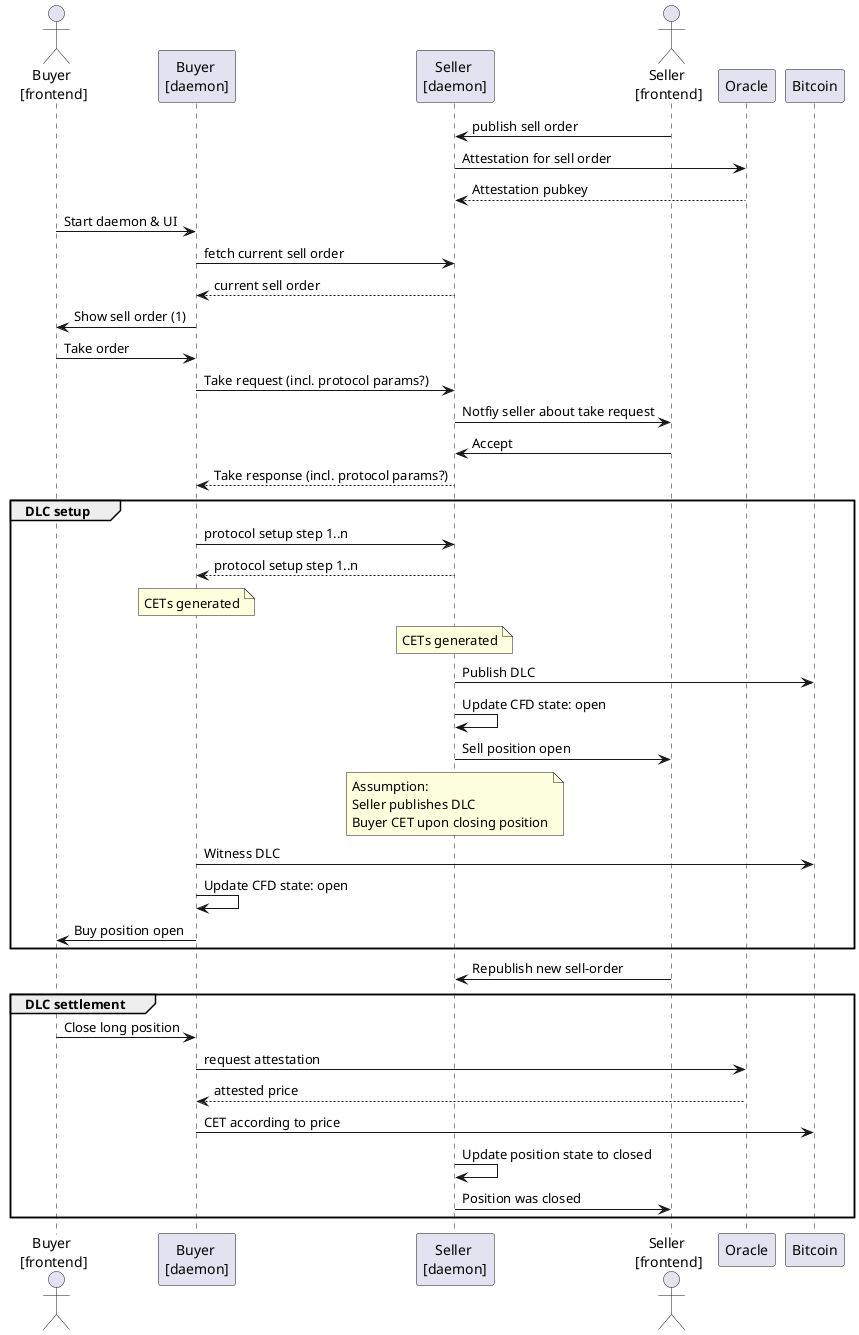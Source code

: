 @startuml

actor "Buyer \n[frontend]" as User
participant "Buyer \n[daemon]" as UserApp
participant "Seller \n[daemon]" as SellerApp
actor "Seller \n[frontend]" as Seller
participant Oracle as Oracle
participant Bitcoin as Bitcoin

Seller -> SellerApp: publish sell order
SellerApp -> Oracle: Attestation for sell order
Oracle --> SellerApp: Attestation pubkey
User -> UserApp: Start daemon & UI
UserApp -> SellerApp: fetch current sell order
SellerApp -->UserApp: current sell order
UserApp -> User: Show sell order (1)
User -> UserApp: Take order
UserApp -> SellerApp: Take request (incl. protocol params?)
SellerApp -> Seller: Notfiy seller about take request
Seller -> SellerApp: Accept
SellerApp --> UserApp: Take response (incl. protocol params?)
group DLC setup
UserApp -> SellerApp: protocol setup step 1..n
SellerApp --> UserApp: protocol setup step 1..n
note over UserApp : CETs generated
note over SellerApp : CETs generated
SellerApp -> Bitcoin: Publish DLC
SellerApp -> SellerApp: Update CFD state: open
SellerApp -> Seller: Sell position open
note over SellerApp : Assumption: \nSeller publishes DLC \nBuyer CET upon closing position
UserApp -> Bitcoin: Witness DLC
UserApp -> UserApp: Update CFD state: open
UserApp -> User: Buy position open
end group
Seller -> SellerApp: Republish new sell-order
group DLC settlement
User -> UserApp: Close long position
UserApp -> Oracle: request attestation
Oracle --> UserApp: attested price
UserApp -> Bitcoin: CET according to price
SellerApp -> SellerApp: Update position state to closed
SellerApp -> Seller: Position was closed
end group

@enduml
